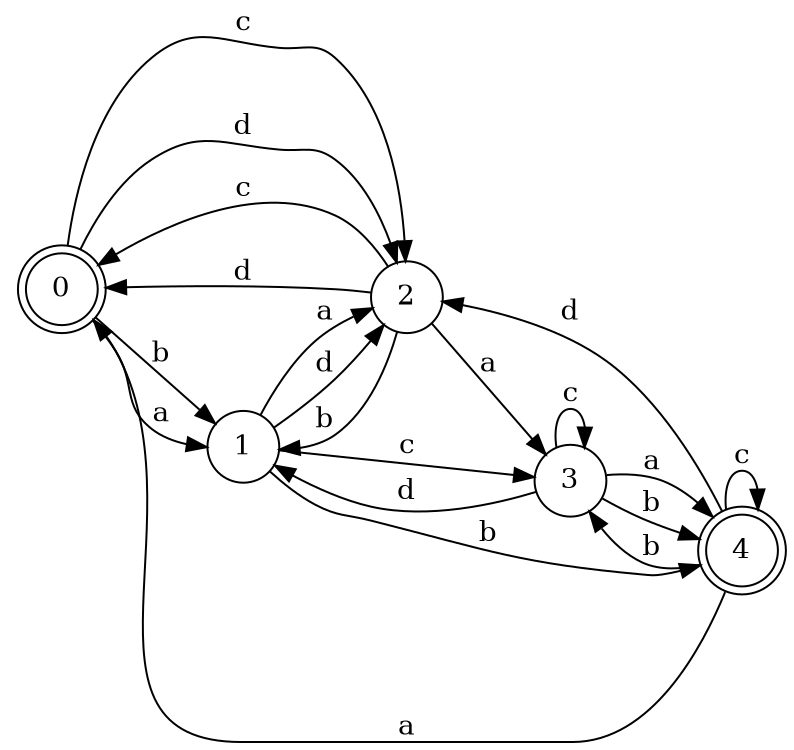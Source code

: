 digraph n4_8 {
__start0 [label="" shape="none"];

rankdir=LR;
size="8,5";

s0 [style="rounded,filled", color="black", fillcolor="white" shape="doublecircle", label="0"];
s1 [style="filled", color="black", fillcolor="white" shape="circle", label="1"];
s2 [style="filled", color="black", fillcolor="white" shape="circle", label="2"];
s3 [style="filled", color="black", fillcolor="white" shape="circle", label="3"];
s4 [style="rounded,filled", color="black", fillcolor="white" shape="doublecircle", label="4"];
s0 -> s1 [label="a"];
s0 -> s1 [label="b"];
s0 -> s2 [label="c"];
s0 -> s2 [label="d"];
s1 -> s2 [label="a"];
s1 -> s4 [label="b"];
s1 -> s3 [label="c"];
s1 -> s2 [label="d"];
s2 -> s3 [label="a"];
s2 -> s1 [label="b"];
s2 -> s0 [label="c"];
s2 -> s0 [label="d"];
s3 -> s4 [label="a"];
s3 -> s4 [label="b"];
s3 -> s3 [label="c"];
s3 -> s1 [label="d"];
s4 -> s0 [label="a"];
s4 -> s3 [label="b"];
s4 -> s4 [label="c"];
s4 -> s2 [label="d"];

}
